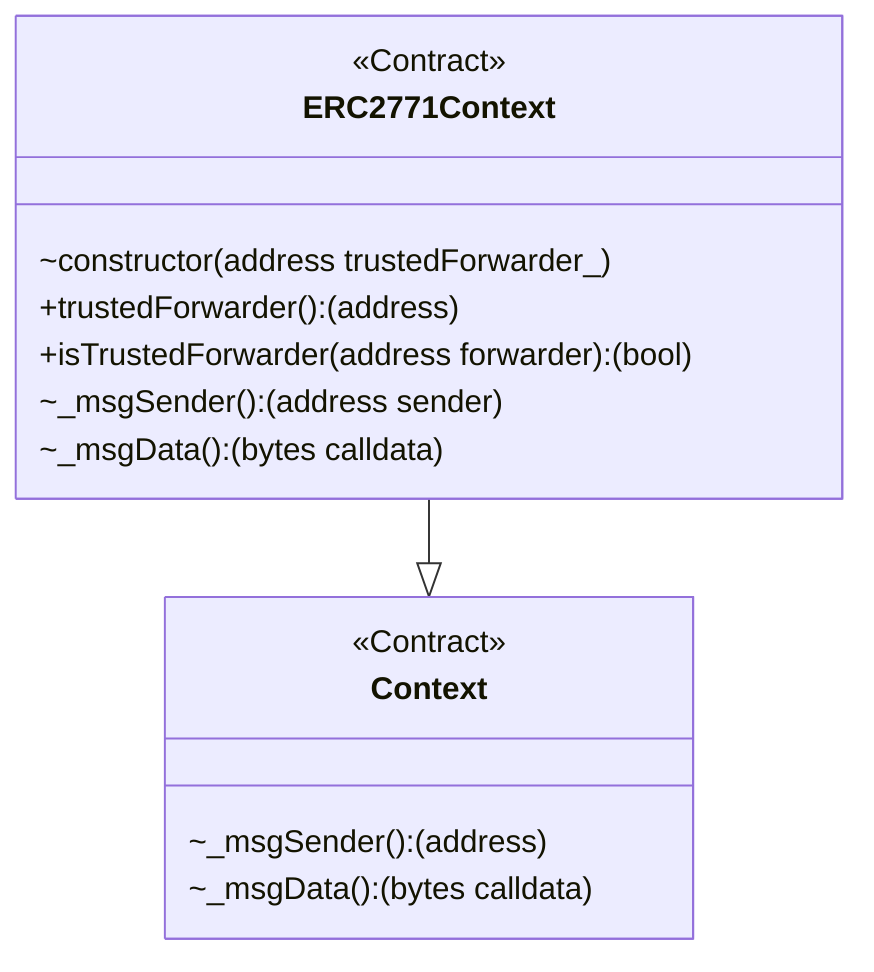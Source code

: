 classDiagram
  %% 724:2215:0
  class ERC2771Context {
    <<Contract>>
    ~constructor(address trustedForwarder_)
    +trustedForwarder(): (address)
    +isTrustedForwarder(address forwarder): (bool)
    ~_msgSender(): (address sender)
    ~_msgData(): (bytes calldata)
  }
  
  ERC2771Context --|> Context
  
  %% 624:235:1
  class Context {
    <<Contract>>
    ~_msgSender(): (address)
    ~_msgData(): (bytes calldata)
  }